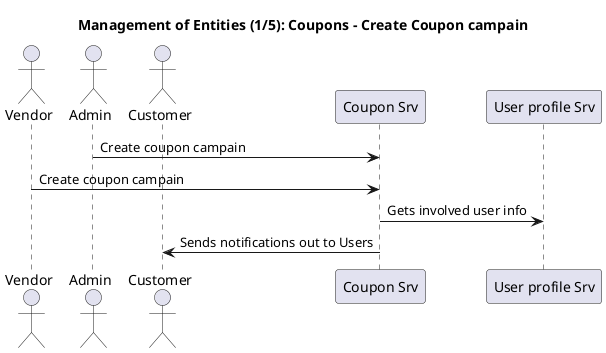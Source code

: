 @startuml
title: Management of Entities (1/5): Coupons - Create Coupon campain

actor "Vendor" as V
actor "Admin" as A
actor "Customer" as U
participant "Coupon Srv" as C
participant "User profile Srv" as UP


A -> C : Create coupon campain
V -> C : Create coupon campain
C -> UP : Gets involved user info
C -> U : Sends notifications out to Users
@enduml
